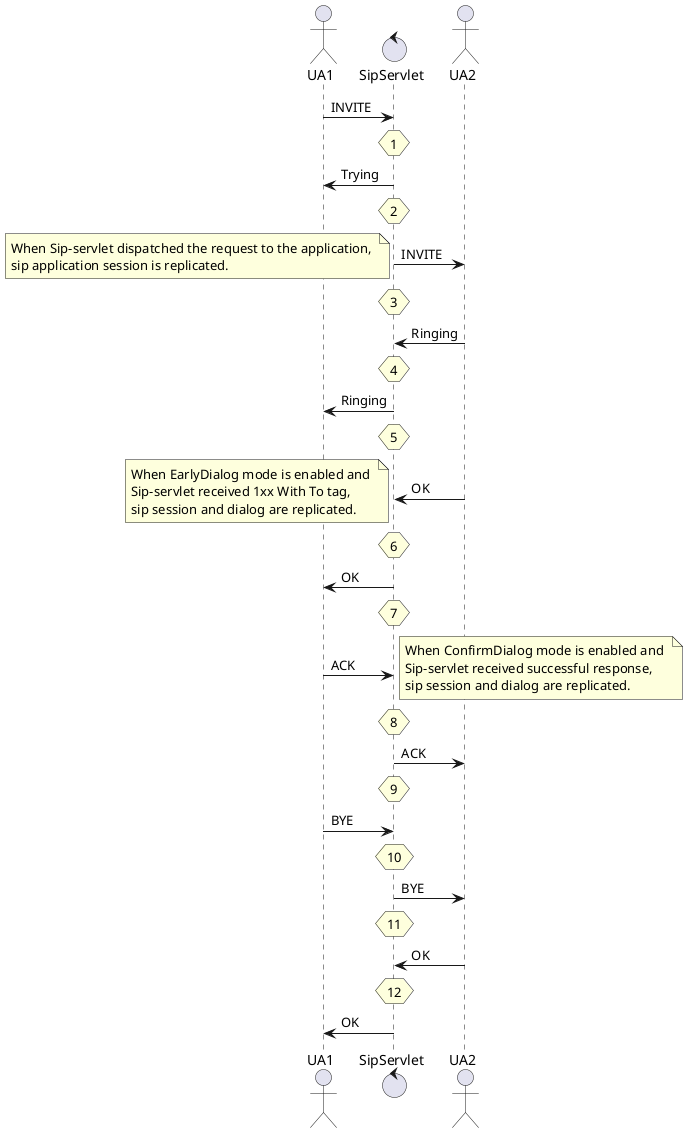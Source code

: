 @startuml
actor UA1
control SipServlet
actor UA2

UA1 -> SipServlet: INVITE             
hnote over SipServlet: 1
UA1 <- SipServlet: Trying
hnote over SipServlet: 2
UA2 <- SipServlet: INVITE
hnote over SipServlet: 3
note left
When Sip-servlet dispatched the request to the application, 
sip application session is replicated.
end note
UA2 -> SipServlet: Ringing
hnote over SipServlet: 4
UA1 <- SipServlet: Ringing
hnote over SipServlet: 5
UA2 -> SipServlet: OK
hnote over SipServlet: 6
note left
When EarlyDialog mode is enabled and 
Sip-servlet received 1xx With To tag, 
sip session and dialog are replicated.
end note
UA1 <- SipServlet: OK
hnote over SipServlet: 7
UA1 -> SipServlet: ACK
hnote over SipServlet: 8
note right
When ConfirmDialog mode is enabled and 
Sip-servlet received successful response, 
sip session and dialog are replicated.
end note
UA2 <- SipServlet: ACK
hnote over SipServlet: 9
UA1 -> SipServlet: BYE
hnote over SipServlet: 10
UA2 <- SipServlet: BYE
hnote over SipServlet: 11
UA2 -> SipServlet: OK
hnote over SipServlet: 12
UA1 <- SipServlet: OK
@enduml
